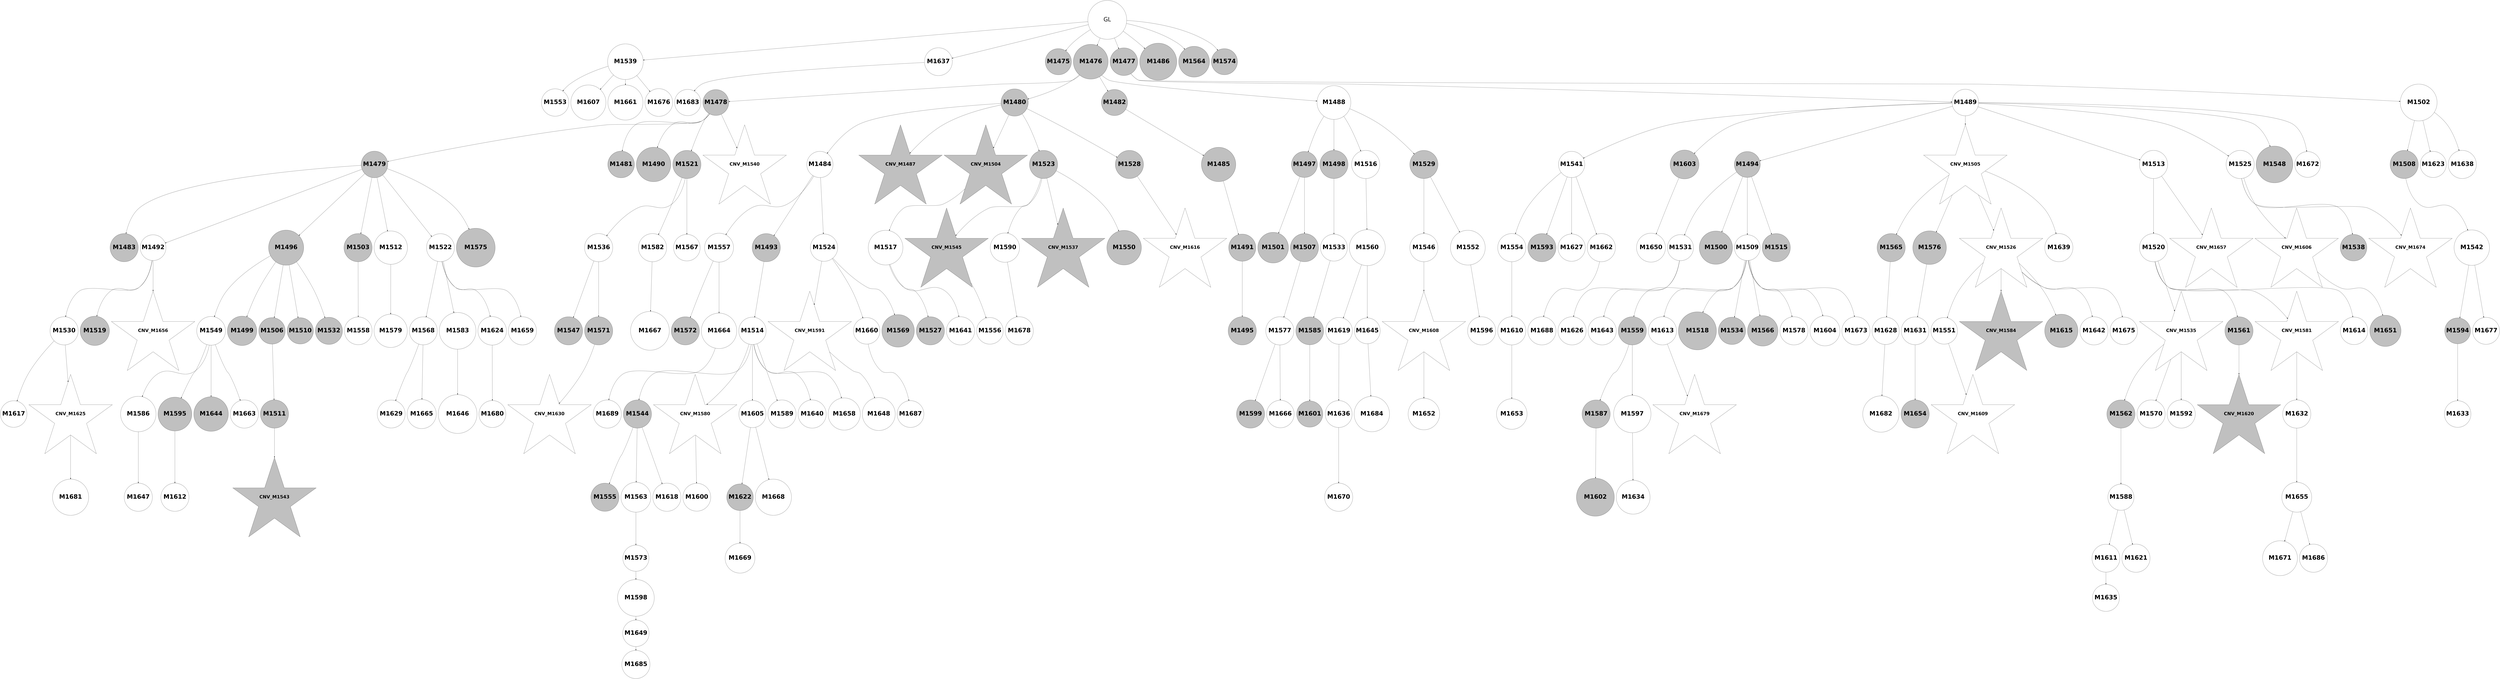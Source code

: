 digraph G { 
1536 -> 1623;
1536 -> 1631;
1537 -> 1632;
1537 -> 1649;
1539 -> 1591;
1541 -> 1568;
1541 -> 1576;
1541 -> 1598;
1542 -> 1553;
1542 -> 1577;
1545 -> 1559;
1545 -> 1613;
1545 -> 1667;
1545 -> 1682;
1547 -> 1560;
1547 -> 1599;
1547 -> 1633;
1547 -> 1668;
1548 -> 1600;
1548 -> 1683;
1550 -> 1561;
1550 -> 1569;
1550 -> 1624;
1551 -> 1562;
1552 -> 1614;
1555 -> 1592;
1555 -> 1601;
1555 -> 1650;
1555 -> 1669;
1557 -> 1615;
1558 -> 1602;
1560 -> 1616;
1563 -> 1578;
1563 -> 1670;
1565 -> 1593;
1565 -> 1603;
1566 -> 1625;
1566 -> 1651;
1567 -> 1626;
1568 -> 1594;
1569 -> 1579;
1571 -> 1634;
1574 -> 1635;
1574 -> 1671;
1577 -> 1636;
1579 -> 1604;
1582 -> 1637;
1583 -> 1605;
1583 -> 1672;
1586 -> 1606;
1587 -> 1638;
1588 -> 1673;
1589 -> 1652;
1591 -> 1607;
1592 -> 1653;
1593 -> 1608;
1594 -> 1617;
1594 -> 1627;
1596 -> 1684;
1597 -> 1654;
1600 -> 1639;
1601 -> 1618;
1603 -> 1640;
1604 -> 1655;
1609 -> 1656;
1611 -> 1628;
1611 -> 1674;
1612 -> 1657;
1614 -> 1658;
1616 -> 1659;
1617 -> 1641;
1619 -> 1685;
1625 -> 1642;
1628 -> 1675;
1630 -> 1686;
1631 -> 1687;
1634 -> 1688;
1637 -> 1660;
1638 -> 1661;
1642 -> 1676;
1643 -> 1689;
1651 -> 1690;
1655 -> 1691;
1661 -> 1677;
1661 -> 1692;
1666 -> 1693;
1668 -> 1694;
1670 -> 1695;
1480 -> 1481;
1480 -> 1482;
1480 -> 1483;
1480 -> 1492;
1480 -> 1545;
1480 -> 1570;
1480 -> 1580;
1480 -> 1643;
1482 -> 1484;
1482 -> 1486;
1482 -> 1488;
1482 -> 1494;
1483 -> 1495;
1483 -> 1508;
1484 -> 1485;
1484 -> 1487;
1484 -> 1496;
1484 -> 1527;
1484 -> 1546;
1485 -> 1489;
1485 -> 1498;
1485 -> 1502;
1485 -> 1509;
1485 -> 1518;
1485 -> 1528;
1485 -> 1581;
1486 -> 1490;
1486 -> 1493;
1486 -> 1510;
1486 -> 1529;
1486 -> 1534;
1488 -> 1491;
1490 -> 1499;
1490 -> 1530;
1490 -> 1563;
1491 -> 1497;
1494 -> 1503;
1494 -> 1504;
1494 -> 1522;
1494 -> 1535;
1495 -> 1500;
1495 -> 1511;
1495 -> 1519;
1495 -> 1531;
1495 -> 1547;
1495 -> 1554;
1495 -> 1609;
1495 -> 1678;
1497 -> 1501;
1498 -> 1525;
1498 -> 1536;
1498 -> 1662;
1499 -> 1520;
1500 -> 1506;
1500 -> 1515;
1500 -> 1521;
1500 -> 1537;
1502 -> 1505;
1502 -> 1512;
1502 -> 1516;
1502 -> 1538;
1502 -> 1555;
1503 -> 1507;
1503 -> 1513;
1504 -> 1539;
1508 -> 1514;
1508 -> 1629;
1508 -> 1644;
1509 -> 1564;
1510 -> 1523;
1511 -> 1532;
1511 -> 1571;
1511 -> 1582;
1511 -> 1645;
1512 -> 1517;
1513 -> 1583;
1514 -> 1548;
1515 -> 1524;
1515 -> 1540;
1515 -> 1565;
1515 -> 1572;
1515 -> 1584;
1515 -> 1610;
1515 -> 1619;
1515 -> 1679;
1517 -> 1549;
1518 -> 1585;
1519 -> 1526;
1519 -> 1663;
1520 -> 1550;
1520 -> 1586;
1520 -> 1595;
1520 -> 1611;
1520 -> 1646;
1520 -> 1664;
1522 -> 1566;
1523 -> 1533;
1523 -> 1647;
1526 -> 1541;
1526 -> 1567;
1526 -> 1587;
1526 -> 1620;
1527 -> 1542;
1527 -> 1573;
1527 -> 1588;
1528 -> 1574;
1528 -> 1589;
1528 -> 1630;
1528 -> 1665;
1529 -> 1543;
1529 -> 1551;
1529 -> 1556;
1529 -> 1596;
1530 -> 1575;
1530 -> 1597;
1530 -> 1666;
1531 -> 1544;
1531 -> 1612;
1531 -> 1680;
1532 -> 1557;
1532 -> 1590;
1532 -> 1621;
1532 -> 1648;
1532 -> 1681;
1534 -> 1622;
1535 -> 1552;
1535 -> 1558;
1480 [label="GL" fontname="arial-bold" fontsize=56 width=5 height=5];
1481 [shape=circle style=filled fillcolor=grey fontname="helvetica-bold" fontsize=56 label="M1475" width=2.89 height=2 ];
1482 [shape=circle style=filled fillcolor=grey fontname="helvetica-bold" fontsize=56 label="M1476" width=4.47 height=2 ];
1483 [shape=circle style=filled fillcolor=grey fontname="helvetica-bold" fontsize=56 label="M1477" width=3.55 height=2 ];
1484 [shape=circle style=filled fillcolor=grey fontname="helvetica-bold" fontsize=56 label="M1478" width=3.14 height=2 ];
1485 [shape=circle style=filled fillcolor=grey fontname="helvetica-bold" fontsize=56 label="M1479" width=2.58 height=2 ];
1486 [shape=circle style=filled fillcolor=grey fontname="helvetica-bold" fontsize=56 label="M1480" width=2.3 height=2 ];
1487 [shape=circle style=filled fillcolor=grey fontname="helvetica-bold" fontsize=56 label="M1481" width=2.57 height=2 ];
1488 [shape=circle style=filled fillcolor=grey fontname="helvetica-bold" fontsize=56 label="M1482" width=2.92 height=2 ];
1489 [shape=circle style=filled fillcolor=grey fontname="helvetica-bold" fontsize=56 label="M1483" width=0.03 height=2 ];
1490 [shape=circle style=filled fillcolor=white fontname="helvetica-bold" fontsize=56 label="M1484" width=3.38 height=2 ];
1491 [shape=circle style=filled fillcolor=grey fontname="helvetica-bold" fontsize=56 label="M1485" width=4.41 height=2 ];
1492 [shape=circle style=filled fillcolor=grey fontname="helvetica-bold" fontsize=56 label="M1486" width=4.76 height=2 ];
1493 [shape=star style=filled fillcolor=grey fontname="helvetica-bold" fontsize=42 label="CNV_M1487"];
1494 [shape=circle style=filled fillcolor=white fontname="helvetica-bold" fontsize=56 label="M1488" width=4.35 height=2 ];
1495 [shape=circle style=filled fillcolor=white fontname="helvetica-bold" fontsize=56 label="M1489" width=2.63 height=2 ];
1496 [shape=circle style=filled fillcolor=grey fontname="helvetica-bold" fontsize=56 label="M1490" width=4.43 height=2 ];
1497 [shape=circle style=filled fillcolor=grey fontname="helvetica-bold" fontsize=56 label="M1491" width=2.32 height=2 ];
1498 [shape=circle style=filled fillcolor=white fontname="helvetica-bold" fontsize=56 label="M1492" width=3.28 height=2 ];
1499 [shape=circle style=filled fillcolor=grey fontname="helvetica-bold" fontsize=56 label="M1493" width=0.36 height=2 ];
1500 [shape=circle style=filled fillcolor=grey fontname="helvetica-bold" fontsize=56 label="M1494" width=3.14 height=2 ];
1501 [shape=circle style=filled fillcolor=grey fontname="helvetica-bold" fontsize=56 label="M1495" width=0.49 height=2 ];
1502 [shape=circle style=filled fillcolor=grey fontname="helvetica-bold" fontsize=56 label="M1496" width=4.52 height=2 ];
1503 [shape=circle style=filled fillcolor=grey fontname="helvetica-bold" fontsize=56 label="M1497" width=3.09 height=2 ];
1504 [shape=circle style=filled fillcolor=grey fontname="helvetica-bold" fontsize=56 label="M1498" width=1.27 height=2 ];
1505 [shape=circle style=filled fillcolor=grey fontname="helvetica-bold" fontsize=56 label="M1499" width=3.78 height=2 ];
1506 [shape=circle style=filled fillcolor=grey fontname="helvetica-bold" fontsize=56 label="M1500" width=4.28 height=2 ];
1507 [shape=circle style=filled fillcolor=grey fontname="helvetica-bold" fontsize=56 label="M1501" width=3.94 height=2 ];
1508 [shape=circle style=filled fillcolor=white fontname="helvetica-bold" fontsize=56 label="M1502" width=4.73 height=2 ];
1509 [shape=circle style=filled fillcolor=grey fontname="helvetica-bold" fontsize=56 label="M1503" width=1.79 height=2 ];
1510 [shape=star style=filled fillcolor=grey fontname="helvetica-bold" fontsize=42 label="CNV_M1504"];
1511 [shape=star style=filled fillcolor=white fontname="helvetica-bold" fontsize=42 label="CNV_M1505"];
1512 [shape=circle style=filled fillcolor=grey fontname="helvetica-bold" fontsize=56 label="M1506" width=2.65 height=2 ];
1513 [shape=circle style=filled fillcolor=grey fontname="helvetica-bold" fontsize=56 label="M1507" width=0.32 height=2 ];
1514 [shape=circle style=filled fillcolor=grey fontname="helvetica-bold" fontsize=56 label="M1508" width=1.97 height=2 ];
1515 [shape=circle style=filled fillcolor=white fontname="helvetica-bold" fontsize=56 label="M1509" width=3.31 height=2 ];
1516 [shape=circle style=filled fillcolor=grey fontname="helvetica-bold" fontsize=56 label="M1510" width=2.76 height=2 ];
1517 [shape=circle style=filled fillcolor=grey fontname="helvetica-bold" fontsize=56 label="M1511" width=1.3 height=2 ];
1518 [shape=circle style=filled fillcolor=white fontname="helvetica-bold" fontsize=56 label="M1512" width=4.29 height=2 ];
1519 [shape=circle style=filled fillcolor=white fontname="helvetica-bold" fontsize=56 label="M1513" width=1.7 height=2 ];
1520 [shape=circle style=filled fillcolor=white fontname="helvetica-bold" fontsize=56 label="M1514" width=2.24 height=2 ];
1521 [shape=circle style=filled fillcolor=grey fontname="helvetica-bold" fontsize=56 label="M1515" width=0.36 height=2 ];
1522 [shape=circle style=filled fillcolor=white fontname="helvetica-bold" fontsize=56 label="M1516" width=1.47 height=2 ];
1523 [shape=circle style=filled fillcolor=white fontname="helvetica-bold" fontsize=56 label="M1517" width=4.46 height=2 ];
1524 [shape=circle style=filled fillcolor=grey fontname="helvetica-bold" fontsize=56 label="M1518" width=4.89 height=2 ];
1525 [shape=circle style=filled fillcolor=grey fontname="helvetica-bold" fontsize=56 label="M1519" width=3.76 height=2 ];
1526 [shape=circle style=filled fillcolor=white fontname="helvetica-bold" fontsize=56 label="M1520" width=1.94 height=2 ];
1527 [shape=circle style=filled fillcolor=grey fontname="helvetica-bold" fontsize=56 label="M1521" width=1.03 height=2 ];
1528 [shape=circle style=filled fillcolor=white fontname="helvetica-bold" fontsize=56 label="M1522" width=2.05 height=2 ];
1529 [shape=circle style=filled fillcolor=grey fontname="helvetica-bold" fontsize=56 label="M1523" width=1.18 height=2 ];
1530 [shape=circle style=filled fillcolor=white fontname="helvetica-bold" fontsize=56 label="M1524" width=2.22 height=2 ];
1531 [shape=circle style=filled fillcolor=white fontname="helvetica-bold" fontsize=56 label="M1525" width=0.64 height=2 ];
1532 [shape=star style=filled fillcolor=white fontname="helvetica-bold" fontsize=42 label="CNV_M1526"];
1533 [shape=circle style=filled fillcolor=grey fontname="helvetica-bold" fontsize=56 label="M1527" width=1.37 height=2 ];
1534 [shape=circle style=filled fillcolor=grey fontname="helvetica-bold" fontsize=56 label="M1528" width=1.3 height=2 ];
1535 [shape=circle style=filled fillcolor=grey fontname="helvetica-bold" fontsize=56 label="M1529" width=0.9 height=2 ];
1536 [shape=circle style=filled fillcolor=white fontname="helvetica-bold" fontsize=56 label="M1530" width=1.81 height=2 ];
1537 [shape=circle style=filled fillcolor=white fontname="helvetica-bold" fontsize=56 label="M1531" width=2.99 height=2 ];
1538 [shape=circle style=filled fillcolor=grey fontname="helvetica-bold" fontsize=56 label="M1532" width=2.32 height=2 ];
1539 [shape=circle style=filled fillcolor=white fontname="helvetica-bold" fontsize=56 label="M1533" width=3.46 height=2 ];
1540 [shape=circle style=filled fillcolor=grey fontname="helvetica-bold" fontsize=56 label="M1534" width=2.25 height=2 ];
1541 [shape=star style=filled fillcolor=white fontname="helvetica-bold" fontsize=42 label="CNV_M1535"];
1542 [shape=circle style=filled fillcolor=white fontname="helvetica-bold" fontsize=56 label="M1536" width=0.14 height=2 ];
1543 [shape=star style=filled fillcolor=grey fontname="helvetica-bold" fontsize=42 label="CNV_M1537"];
1544 [shape=circle style=filled fillcolor=grey fontname="helvetica-bold" fontsize=56 label="M1538" width=3.41 height=2 ];
1545 [shape=circle style=filled fillcolor=white fontname="helvetica-bold" fontsize=56 label="M1539" width=4.59 height=2 ];
1546 [shape=star style=filled fillcolor=white fontname="helvetica-bold" fontsize=42 label="CNV_M1540"];
1547 [shape=circle style=filled fillcolor=white fontname="helvetica-bold" fontsize=56 label="M1541" width=2.77 height=2 ];
1548 [shape=circle style=filled fillcolor=white fontname="helvetica-bold" fontsize=56 label="M1542" width=4.56 height=2 ];
1549 [shape=star style=filled fillcolor=grey fontname="helvetica-bold" fontsize=42 label="CNV_M1543"];
1550 [shape=circle style=filled fillcolor=grey fontname="helvetica-bold" fontsize=56 label="M1544" width=1.53 height=2 ];
1551 [shape=star style=filled fillcolor=grey fontname="helvetica-bold" fontsize=42 label="CNV_M1545"];
1552 [shape=circle style=filled fillcolor=white fontname="helvetica-bold" fontsize=56 label="M1546" width=1.83 height=2 ];
1553 [shape=circle style=filled fillcolor=grey fontname="helvetica-bold" fontsize=56 label="M1547" width=1.8 height=2 ];
1554 [shape=circle style=filled fillcolor=grey fontname="helvetica-bold" fontsize=56 label="M1548" width=4.72 height=2 ];
1555 [shape=circle style=filled fillcolor=white fontname="helvetica-bold" fontsize=56 label="M1549" width=3.7 height=2 ];
1556 [shape=circle style=filled fillcolor=grey fontname="helvetica-bold" fontsize=56 label="M1550" width=4.44 height=2 ];
1557 [shape=circle style=filled fillcolor=white fontname="helvetica-bold" fontsize=56 label="M1551" width=2.59 height=2 ];
1558 [shape=circle style=filled fillcolor=white fontname="helvetica-bold" fontsize=56 label="M1552" width=4.47 height=2 ];
1559 [shape=circle style=filled fillcolor=white fontname="helvetica-bold" fontsize=56 label="M1553" width=3.53 height=2 ];
1560 [shape=circle style=filled fillcolor=white fontname="helvetica-bold" fontsize=56 label="M1554" width=1.55 height=2 ];
1561 [shape=circle style=filled fillcolor=grey fontname="helvetica-bold" fontsize=56 label="M1555" width=1.07 height=2 ];
1562 [shape=circle style=filled fillcolor=white fontname="helvetica-bold" fontsize=56 label="M1556" width=2.54 height=2 ];
1563 [shape=circle style=filled fillcolor=white fontname="helvetica-bold" fontsize=56 label="M1557" width=3.72 height=2 ];
1564 [shape=circle style=filled fillcolor=white fontname="helvetica-bold" fontsize=56 label="M1558" width=2.13 height=2 ];
1565 [shape=circle style=filled fillcolor=grey fontname="helvetica-bold" fontsize=56 label="M1559" width=1.31 height=2 ];
1566 [shape=circle style=filled fillcolor=white fontname="helvetica-bold" fontsize=56 label="M1560" width=4.63 height=2 ];
1567 [shape=circle style=filled fillcolor=grey fontname="helvetica-bold" fontsize=56 label="M1561" width=1.1 height=2 ];
1568 [shape=circle style=filled fillcolor=grey fontname="helvetica-bold" fontsize=56 label="M1562" width=0.28 height=2 ];
1569 [shape=circle style=filled fillcolor=white fontname="helvetica-bold" fontsize=56 label="M1563" width=3.85 height=2 ];
1570 [shape=circle style=filled fillcolor=grey fontname="helvetica-bold" fontsize=56 label="M1564" width=3.96 height=2 ];
1571 [shape=circle style=filled fillcolor=grey fontname="helvetica-bold" fontsize=56 label="M1565" width=1.19 height=2 ];
1572 [shape=circle style=filled fillcolor=grey fontname="helvetica-bold" fontsize=56 label="M1566" width=3.91 height=2 ];
1573 [shape=circle style=filled fillcolor=white fontname="helvetica-bold" fontsize=56 label="M1567" width=2.62 height=2 ];
1574 [shape=circle style=filled fillcolor=white fontname="helvetica-bold" fontsize=56 label="M1568" width=3.6 height=2 ];
1575 [shape=circle style=filled fillcolor=grey fontname="helvetica-bold" fontsize=56 label="M1569" width=4.18 height=2 ];
1576 [shape=circle style=filled fillcolor=white fontname="helvetica-bold" fontsize=56 label="M1570" width=0.59 height=2 ];
1577 [shape=circle style=filled fillcolor=grey fontname="helvetica-bold" fontsize=56 label="M1571" width=0.59 height=2 ];
1578 [shape=circle style=filled fillcolor=grey fontname="helvetica-bold" fontsize=56 label="M1572" width=0.09 height=2 ];
1579 [shape=circle style=filled fillcolor=white fontname="helvetica-bold" fontsize=56 label="M1573" width=2.85 height=2 ];
1580 [shape=circle style=filled fillcolor=grey fontname="helvetica-bold" fontsize=56 label="M1574" width=2.97 height=2 ];
1581 [shape=circle style=filled fillcolor=grey fontname="helvetica-bold" fontsize=56 label="M1575" width=4.98 height=2 ];
1582 [shape=circle style=filled fillcolor=grey fontname="helvetica-bold" fontsize=56 label="M1576" width=4.32 height=2 ];
1583 [shape=circle style=filled fillcolor=white fontname="helvetica-bold" fontsize=56 label="M1577" width=1.73 height=2 ];
1584 [shape=circle style=filled fillcolor=white fontname="helvetica-bold" fontsize=56 label="M1578" width=1.58 height=2 ];
1585 [shape=circle style=filled fillcolor=white fontname="helvetica-bold" fontsize=56 label="M1579" width=4.28 height=2 ];
1586 [shape=star style=filled fillcolor=white fontname="helvetica-bold" fontsize=42 label="CNV_M1580"];
1587 [shape=star style=filled fillcolor=white fontname="helvetica-bold" fontsize=42 label="CNV_M1581"];
1588 [shape=circle style=filled fillcolor=white fontname="helvetica-bold" fontsize=56 label="M1582" width=1.75 height=2 ];
1589 [shape=circle style=filled fillcolor=white fontname="helvetica-bold" fontsize=56 label="M1583" width=4.72 height=2 ];
1590 [shape=star style=filled fillcolor=grey fontname="helvetica-bold" fontsize=42 label="CNV_M1584"];
1591 [shape=circle style=filled fillcolor=grey fontname="helvetica-bold" fontsize=56 label="M1585" width=2.08 height=2 ];
1592 [shape=circle style=filled fillcolor=white fontname="helvetica-bold" fontsize=56 label="M1586" width=4.56 height=2 ];
1593 [shape=circle style=filled fillcolor=grey fontname="helvetica-bold" fontsize=56 label="M1587" width=1.65 height=2 ];
1594 [shape=circle style=filled fillcolor=white fontname="helvetica-bold" fontsize=56 label="M1588" width=3.36 height=2 ];
1595 [shape=circle style=filled fillcolor=white fontname="helvetica-bold" fontsize=56 label="M1589" width=0.4 height=2 ];
1596 [shape=circle style=filled fillcolor=white fontname="helvetica-bold" fontsize=56 label="M1590" width=3.77 height=2 ];
1597 [shape=star style=filled fillcolor=white fontname="helvetica-bold" fontsize=42 label="CNV_M1591"];
1598 [shape=circle style=filled fillcolor=white fontname="helvetica-bold" fontsize=56 label="M1592" width=1.96 height=2 ];
1599 [shape=circle style=filled fillcolor=grey fontname="helvetica-bold" fontsize=56 label="M1593" width=1.63 height=2 ];
1600 [shape=circle style=filled fillcolor=grey fontname="helvetica-bold" fontsize=56 label="M1594" width=3.17 height=2 ];
1601 [shape=circle style=filled fillcolor=grey fontname="helvetica-bold" fontsize=56 label="M1595" width=4.35 height=2 ];
1602 [shape=circle style=filled fillcolor=white fontname="helvetica-bold" fontsize=56 label="M1596" width=1.76 height=2 ];
1603 [shape=circle style=filled fillcolor=white fontname="helvetica-bold" fontsize=56 label="M1597" width=4.8 height=2 ];
1604 [shape=circle style=filled fillcolor=white fontname="helvetica-bold" fontsize=56 label="M1598" width=4.72 height=2 ];
1605 [shape=circle style=filled fillcolor=grey fontname="helvetica-bold" fontsize=56 label="M1599" width=0.24 height=2 ];
1606 [shape=circle style=filled fillcolor=white fontname="helvetica-bold" fontsize=56 label="M1600" width=3.59 height=2 ];
1607 [shape=circle style=filled fillcolor=grey fontname="helvetica-bold" fontsize=56 label="M1601" width=2.83 height=2 ];
1608 [shape=circle style=filled fillcolor=grey fontname="helvetica-bold" fontsize=56 label="M1602" width=4.87 height=2 ];
1609 [shape=circle style=filled fillcolor=grey fontname="helvetica-bold" fontsize=56 label="M1603" width=3.71 height=2 ];
1610 [shape=circle style=filled fillcolor=white fontname="helvetica-bold" fontsize=56 label="M1604" width=3.86 height=2 ];
1611 [shape=circle style=filled fillcolor=white fontname="helvetica-bold" fontsize=56 label="M1605" width=2.29 height=2 ];
1612 [shape=star style=filled fillcolor=white fontname="helvetica-bold" fontsize=42 label="CNV_M1606"];
1613 [shape=circle style=filled fillcolor=white fontname="helvetica-bold" fontsize=56 label="M1607" width=4.52 height=2 ];
1614 [shape=star style=filled fillcolor=white fontname="helvetica-bold" fontsize=42 label="CNV_M1608"];
1615 [shape=star style=filled fillcolor=white fontname="helvetica-bold" fontsize=42 label="CNV_M1609"];
1616 [shape=circle style=filled fillcolor=white fontname="helvetica-bold" fontsize=56 label="M1610" width=0.15 height=2 ];
1617 [shape=circle style=filled fillcolor=white fontname="helvetica-bold" fontsize=56 label="M1611" width=2.07 height=2 ];
1618 [shape=circle style=filled fillcolor=white fontname="helvetica-bold" fontsize=56 label="M1612" width=0.66 height=2 ];
1619 [shape=circle style=filled fillcolor=white fontname="helvetica-bold" fontsize=56 label="M1613" width=1.14 height=2 ];
1620 [shape=circle style=filled fillcolor=white fontname="helvetica-bold" fontsize=56 label="M1614" width=2.2 height=2 ];
1621 [shape=circle style=filled fillcolor=grey fontname="helvetica-bold" fontsize=56 label="M1615" width=4.28 height=2 ];
1622 [shape=star style=filled fillcolor=white fontname="helvetica-bold" fontsize=42 label="CNV_M1616"];
1623 [shape=circle style=filled fillcolor=white fontname="helvetica-bold" fontsize=56 label="M1617" width=2.62 height=2 ];
1624 [shape=circle style=filled fillcolor=white fontname="helvetica-bold" fontsize=56 label="M1618" width=1.9 height=2 ];
1625 [shape=circle style=filled fillcolor=white fontname="helvetica-bold" fontsize=56 label="M1619" width=2.45 height=2 ];
1626 [shape=star style=filled fillcolor=grey fontname="helvetica-bold" fontsize=42 label="CNV_M1620"];
1627 [shape=circle style=filled fillcolor=white fontname="helvetica-bold" fontsize=56 label="M1621" width=1.67 height=2 ];
1628 [shape=circle style=filled fillcolor=grey fontname="helvetica-bold" fontsize=56 label="M1622" width=2.56 height=2 ];
1629 [shape=circle style=filled fillcolor=white fontname="helvetica-bold" fontsize=56 label="M1623" width=2.92 height=2 ];
1630 [shape=circle style=filled fillcolor=white fontname="helvetica-bold" fontsize=56 label="M1624" width=3.67 height=2 ];
1631 [shape=star style=filled fillcolor=white fontname="helvetica-bold" fontsize=42 label="CNV_M1625"];
1632 [shape=circle style=filled fillcolor=white fontname="helvetica-bold" fontsize=56 label="M1626" width=1.41 height=2 ];
1633 [shape=circle style=filled fillcolor=white fontname="helvetica-bold" fontsize=56 label="M1627" width=2.27 height=2 ];
1634 [shape=circle style=filled fillcolor=white fontname="helvetica-bold" fontsize=56 label="M1628" width=2.27 height=2 ];
1635 [shape=circle style=filled fillcolor=white fontname="helvetica-bold" fontsize=56 label="M1629" width=2.07 height=2 ];
1636 [shape=star style=filled fillcolor=white fontname="helvetica-bold" fontsize=42 label="CNV_M1630"];
1637 [shape=circle style=filled fillcolor=white fontname="helvetica-bold" fontsize=56 label="M1631" width=2.11 height=2 ];
1638 [shape=circle style=filled fillcolor=white fontname="helvetica-bold" fontsize=56 label="M1632" width=1.88 height=2 ];
1639 [shape=circle style=filled fillcolor=white fontname="helvetica-bold" fontsize=56 label="M1633" width=2.58 height=2 ];
1640 [shape=circle style=filled fillcolor=white fontname="helvetica-bold" fontsize=56 label="M1634" width=4.35 height=2 ];
1641 [shape=circle style=filled fillcolor=white fontname="helvetica-bold" fontsize=56 label="M1635" width=3.47 height=2 ];
1642 [shape=circle style=filled fillcolor=white fontname="helvetica-bold" fontsize=56 label="M1636" width=2.39 height=2 ];
1643 [shape=circle style=filled fillcolor=white fontname="helvetica-bold" fontsize=56 label="M1637" width=3.58 height=2 ];
1644 [shape=circle style=filled fillcolor=white fontname="helvetica-bold" fontsize=56 label="M1638" width=0.32 height=2 ];
1645 [shape=circle style=filled fillcolor=white fontname="helvetica-bold" fontsize=56 label="M1639" width=1.93 height=2 ];
1646 [shape=circle style=filled fillcolor=white fontname="helvetica-bold" fontsize=56 label="M1640" width=1.31 height=2 ];
1647 [shape=circle style=filled fillcolor=white fontname="helvetica-bold" fontsize=56 label="M1641" width=1.89 height=2 ];
1648 [shape=circle style=filled fillcolor=white fontname="helvetica-bold" fontsize=56 label="M1642" width=0.97 height=2 ];
1649 [shape=circle style=filled fillcolor=white fontname="helvetica-bold" fontsize=56 label="M1643" width=0.71 height=2 ];
1650 [shape=circle style=filled fillcolor=grey fontname="helvetica-bold" fontsize=56 label="M1644" width=4.45 height=2 ];
1651 [shape=circle style=filled fillcolor=white fontname="helvetica-bold" fontsize=56 label="M1645" width=3.26 height=2 ];
1652 [shape=circle style=filled fillcolor=white fontname="helvetica-bold" fontsize=56 label="M1646" width=4.99 height=2 ];
1653 [shape=circle style=filled fillcolor=white fontname="helvetica-bold" fontsize=56 label="M1647" width=1.29 height=2 ];
1654 [shape=circle style=filled fillcolor=white fontname="helvetica-bold" fontsize=56 label="M1648" width=4.24 height=2 ];
1655 [shape=circle style=filled fillcolor=white fontname="helvetica-bold" fontsize=56 label="M1649" width=2.7 height=2 ];
1656 [shape=circle style=filled fillcolor=white fontname="helvetica-bold" fontsize=56 label="M1650" width=3.72 height=2 ];
1657 [shape=circle style=filled fillcolor=grey fontname="helvetica-bold" fontsize=56 label="M1651" width=4.01 height=2 ];
1658 [shape=circle style=filled fillcolor=white fontname="helvetica-bold" fontsize=56 label="M1652" width=4.05 height=2 ];
1659 [shape=circle style=filled fillcolor=white fontname="helvetica-bold" fontsize=56 label="M1653" width=3.93 height=2 ];
1660 [shape=circle style=filled fillcolor=grey fontname="helvetica-bold" fontsize=56 label="M1654" width=3.63 height=2 ];
1661 [shape=circle style=filled fillcolor=white fontname="helvetica-bold" fontsize=56 label="M1655" width=3.85 height=2 ];
1662 [shape=star style=filled fillcolor=white fontname="helvetica-bold" fontsize=42 label="CNV_M1656"];
1663 [shape=star style=filled fillcolor=white fontname="helvetica-bold" fontsize=42 label="CNV_M1657"];
1664 [shape=circle style=filled fillcolor=white fontname="helvetica-bold" fontsize=56 label="M1658" width=4.14 height=2 ];
1665 [shape=circle style=filled fillcolor=white fontname="helvetica-bold" fontsize=56 label="M1659" width=0.56 height=2 ];
1666 [shape=circle style=filled fillcolor=white fontname="helvetica-bold" fontsize=56 label="M1660" width=2.6 height=2 ];
1667 [shape=circle style=filled fillcolor=white fontname="helvetica-bold" fontsize=56 label="M1661" width=4.51 height=2 ];
1668 [shape=circle style=filled fillcolor=white fontname="helvetica-bold" fontsize=56 label="M1662" width=3.63 height=2 ];
1669 [shape=circle style=filled fillcolor=white fontname="helvetica-bold" fontsize=56 label="M1663" width=0.83 height=2 ];
1670 [shape=circle style=filled fillcolor=white fontname="helvetica-bold" fontsize=56 label="M1664" width=4.55 height=2 ];
1671 [shape=circle style=filled fillcolor=white fontname="helvetica-bold" fontsize=56 label="M1665" width=3.75 height=2 ];
1672 [shape=circle style=filled fillcolor=white fontname="helvetica-bold" fontsize=56 label="M1666" width=2.15 height=2 ];
1673 [shape=circle style=filled fillcolor=white fontname="helvetica-bold" fontsize=56 label="M1667" width=4.98 height=2 ];
1674 [shape=circle style=filled fillcolor=white fontname="helvetica-bold" fontsize=56 label="M1668" width=4.65 height=2 ];
1675 [shape=circle style=filled fillcolor=white fontname="helvetica-bold" fontsize=56 label="M1669" width=3.83 height=2 ];
1676 [shape=circle style=filled fillcolor=white fontname="helvetica-bold" fontsize=56 label="M1670" width=2 height=2 ];
1677 [shape=circle style=filled fillcolor=white fontname="helvetica-bold" fontsize=56 label="M1671" width=4.48 height=2 ];
1678 [shape=circle style=filled fillcolor=white fontname="helvetica-bold" fontsize=56 label="M1672" width=3.26 height=2 ];
1679 [shape=circle style=filled fillcolor=white fontname="helvetica-bold" fontsize=56 label="M1673" width=1.44 height=2 ];
1680 [shape=star style=filled fillcolor=white fontname="helvetica-bold" fontsize=42 label="CNV_M1674"];
1681 [shape=circle style=filled fillcolor=white fontname="helvetica-bold" fontsize=56 label="M1675" width=3.54 height=2 ];
1682 [shape=circle style=filled fillcolor=white fontname="helvetica-bold" fontsize=56 label="M1676" width=2.12 height=2 ];
1683 [shape=circle style=filled fillcolor=white fontname="helvetica-bold" fontsize=56 label="M1677" width=2.37 height=2 ];
1684 [shape=circle style=filled fillcolor=white fontname="helvetica-bold" fontsize=56 label="M1678" width=0.47 height=2 ];
1685 [shape=star style=filled fillcolor=white fontname="helvetica-bold" fontsize=42 label="CNV_M1679"];
1686 [shape=circle style=filled fillcolor=white fontname="helvetica-bold" fontsize=56 label="M1680" width=2.37 height=2 ];
1687 [shape=circle style=filled fillcolor=white fontname="helvetica-bold" fontsize=56 label="M1681" width=4.65 height=2 ];
1688 [shape=circle style=filled fillcolor=white fontname="helvetica-bold" fontsize=56 label="M1682" width=4.66 height=2 ];
1689 [shape=circle style=filled fillcolor=white fontname="helvetica-bold" fontsize=56 label="M1683" width=2.75 height=2 ];
1690 [shape=circle style=filled fillcolor=white fontname="helvetica-bold" fontsize=56 label="M1684" width=4.56 height=2 ];
1691 [shape=circle style=filled fillcolor=white fontname="helvetica-bold" fontsize=56 label="M1685" width=0.57 height=2 ];
1692 [shape=circle style=filled fillcolor=white fontname="helvetica-bold" fontsize=56 label="M1686" width=1.23 height=2 ];
1693 [shape=circle style=filled fillcolor=white fontname="helvetica-bold" fontsize=56 label="M1687" width=2.47 height=2 ];
1694 [shape=circle style=filled fillcolor=white fontname="helvetica-bold" fontsize=56 label="M1688" width=1.43 height=2 ];
1695 [shape=circle style=filled fillcolor=white fontname="helvetica-bold" fontsize=56 label="M1689" width=0.16 height=2 ];
}